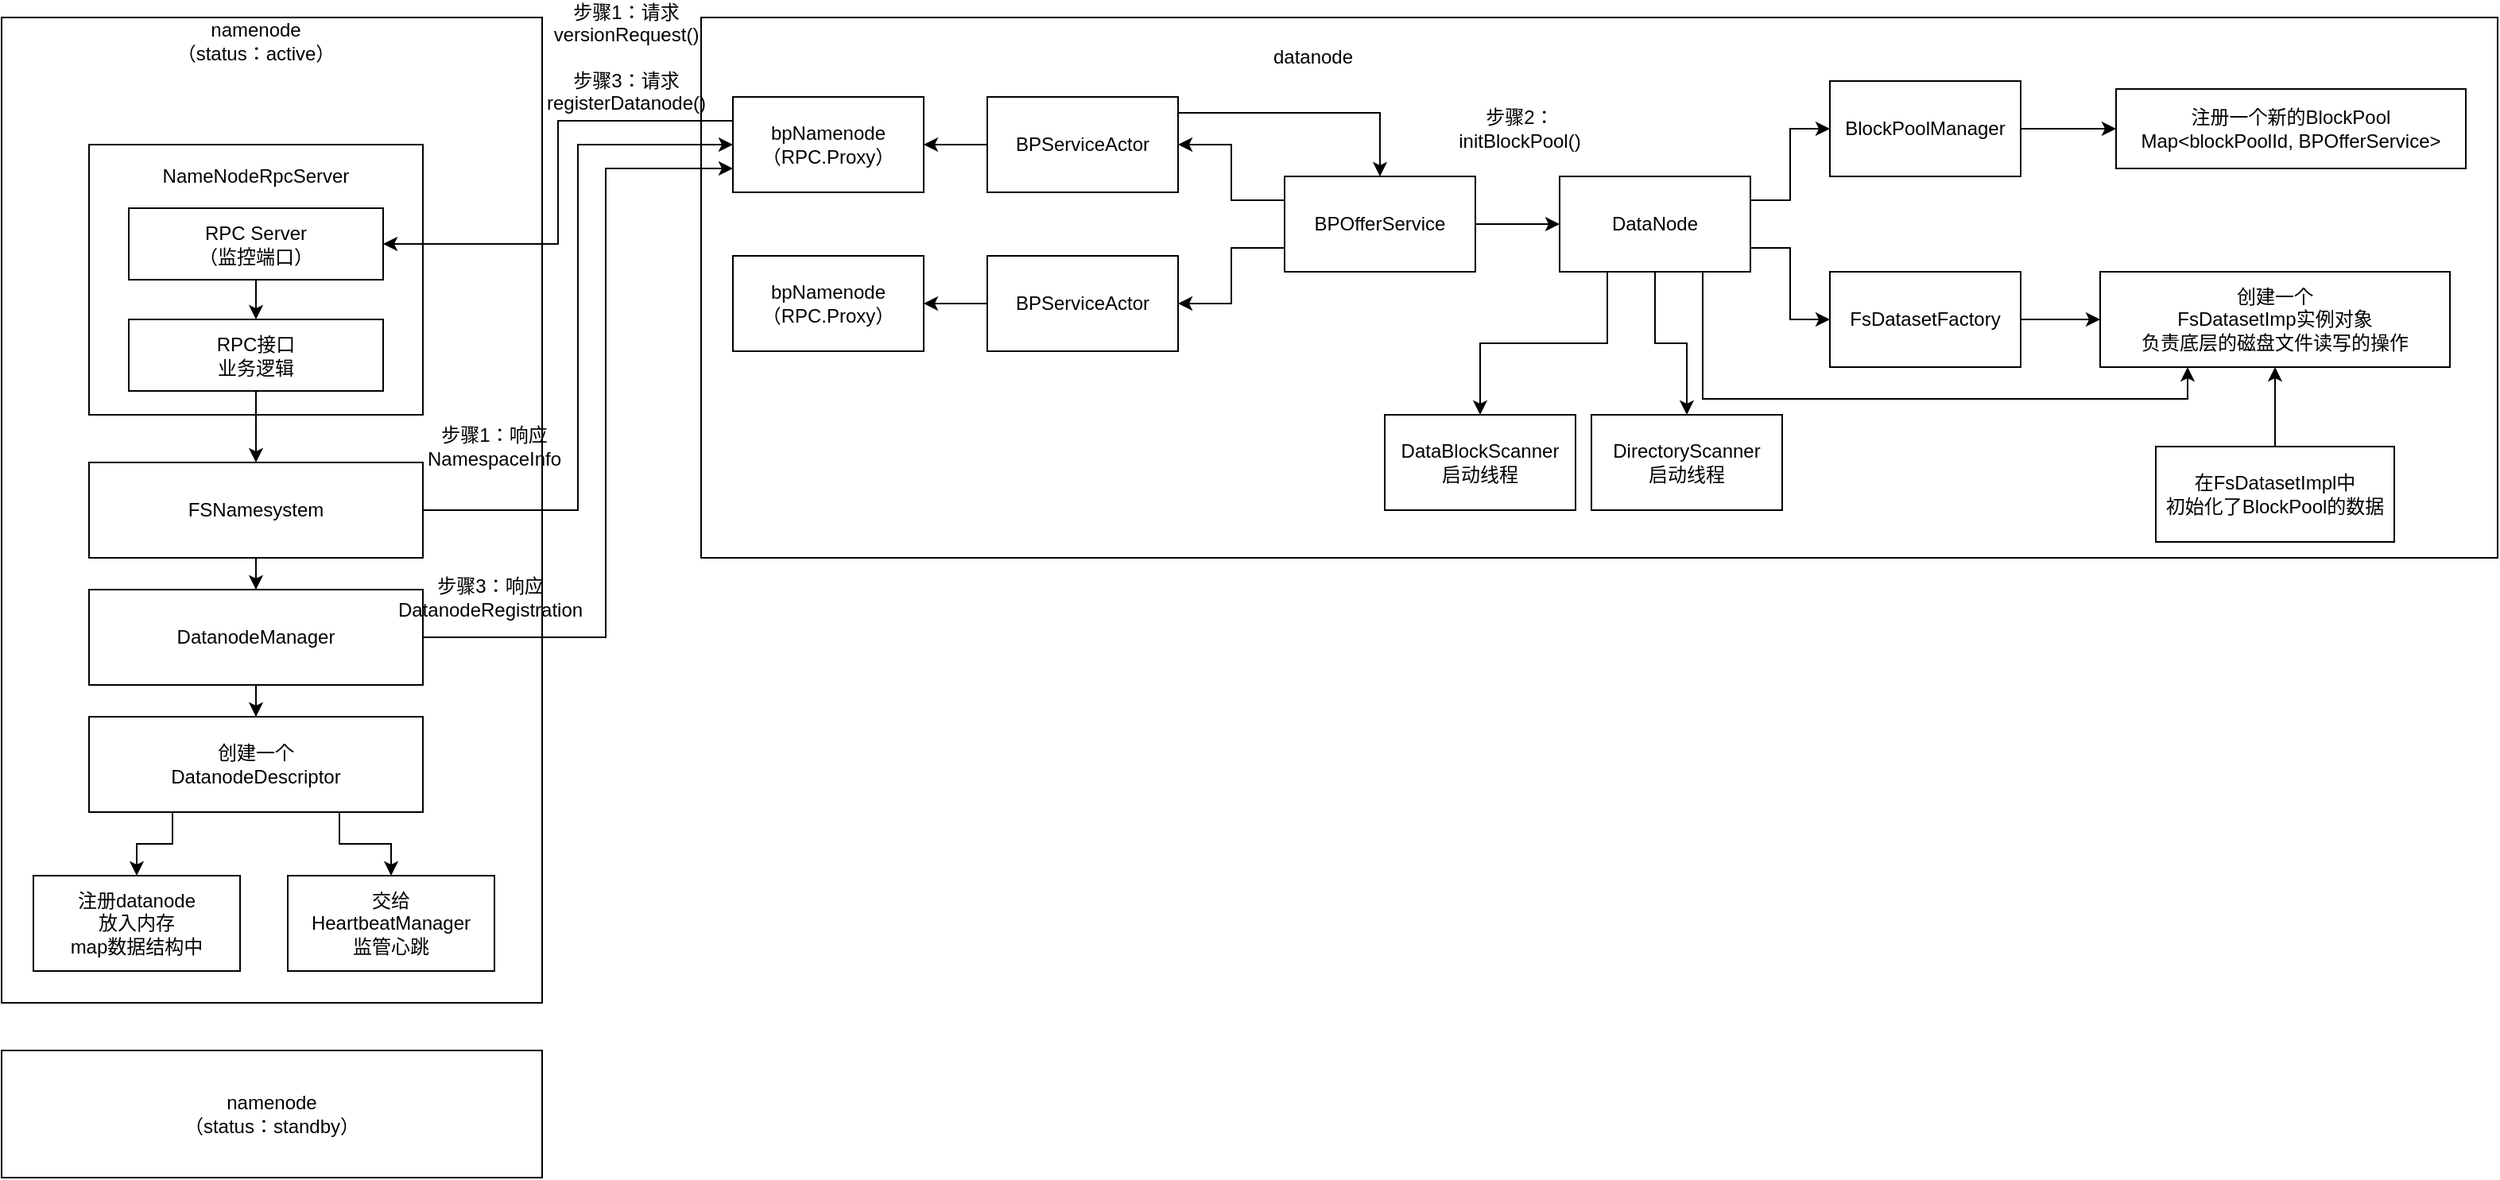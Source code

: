 <mxfile version="12.4.9" type="github">
  <diagram id="hpFnO6dxfgIIIrYWmUpC" name="第 1 页">
    <mxGraphModel dx="1422" dy="713" grid="1" gridSize="10" guides="1" tooltips="1" connect="1" arrows="1" fold="1" page="1" pageScale="1" pageWidth="827" pageHeight="1169" math="0" shadow="0">
      <root>
        <mxCell id="0"/>
        <mxCell id="1" parent="0"/>
        <mxCell id="Xnnz-QXalvESyS4H204h-1" value="" style="rounded=0;whiteSpace=wrap;html=1;" vertex="1" parent="1">
          <mxGeometry x="20" y="90" width="340" height="620" as="geometry"/>
        </mxCell>
        <mxCell id="Xnnz-QXalvESyS4H204h-2" value="namenode&lt;br&gt;（status：active）" style="text;html=1;strokeColor=none;fillColor=none;align=center;verticalAlign=middle;whiteSpace=wrap;rounded=0;" vertex="1" parent="1">
          <mxGeometry x="110" y="90" width="140" height="30" as="geometry"/>
        </mxCell>
        <mxCell id="Xnnz-QXalvESyS4H204h-3" value="" style="rounded=0;whiteSpace=wrap;html=1;" vertex="1" parent="1">
          <mxGeometry x="75" y="170" width="210" height="170" as="geometry"/>
        </mxCell>
        <mxCell id="Xnnz-QXalvESyS4H204h-4" value="NameNodeRpcServer" style="text;html=1;strokeColor=none;fillColor=none;align=center;verticalAlign=middle;whiteSpace=wrap;rounded=0;" vertex="1" parent="1">
          <mxGeometry x="105" y="170" width="150" height="40" as="geometry"/>
        </mxCell>
        <mxCell id="Xnnz-QXalvESyS4H204h-58" style="edgeStyle=orthogonalEdgeStyle;rounded=0;orthogonalLoop=1;jettySize=auto;html=1;entryX=0.5;entryY=0;entryDx=0;entryDy=0;" edge="1" parent="1" source="Xnnz-QXalvESyS4H204h-5" target="Xnnz-QXalvESyS4H204h-6">
          <mxGeometry relative="1" as="geometry"/>
        </mxCell>
        <mxCell id="Xnnz-QXalvESyS4H204h-5" value="RPC Server&lt;br&gt;（监控端口）" style="rounded=0;whiteSpace=wrap;html=1;" vertex="1" parent="1">
          <mxGeometry x="100" y="210" width="160" height="45" as="geometry"/>
        </mxCell>
        <mxCell id="Xnnz-QXalvESyS4H204h-60" style="edgeStyle=orthogonalEdgeStyle;rounded=0;orthogonalLoop=1;jettySize=auto;html=1;exitX=0.5;exitY=1;exitDx=0;exitDy=0;entryX=0.5;entryY=0;entryDx=0;entryDy=0;" edge="1" parent="1" source="Xnnz-QXalvESyS4H204h-6" target="Xnnz-QXalvESyS4H204h-7">
          <mxGeometry relative="1" as="geometry"/>
        </mxCell>
        <mxCell id="Xnnz-QXalvESyS4H204h-6" value="RPC接口&lt;br&gt;业务逻辑" style="rounded=0;whiteSpace=wrap;html=1;" vertex="1" parent="1">
          <mxGeometry x="100" y="280" width="160" height="45" as="geometry"/>
        </mxCell>
        <mxCell id="Xnnz-QXalvESyS4H204h-13" style="edgeStyle=orthogonalEdgeStyle;rounded=0;orthogonalLoop=1;jettySize=auto;html=1;entryX=0.5;entryY=0;entryDx=0;entryDy=0;" edge="1" parent="1" source="Xnnz-QXalvESyS4H204h-7" target="Xnnz-QXalvESyS4H204h-9">
          <mxGeometry relative="1" as="geometry"/>
        </mxCell>
        <mxCell id="Xnnz-QXalvESyS4H204h-7" value="FSNamesystem" style="rounded=0;whiteSpace=wrap;html=1;" vertex="1" parent="1">
          <mxGeometry x="75" y="370" width="210" height="60" as="geometry"/>
        </mxCell>
        <mxCell id="Xnnz-QXalvESyS4H204h-14" style="edgeStyle=orthogonalEdgeStyle;rounded=0;orthogonalLoop=1;jettySize=auto;html=1;entryX=0.5;entryY=0;entryDx=0;entryDy=0;" edge="1" parent="1" source="Xnnz-QXalvESyS4H204h-9" target="Xnnz-QXalvESyS4H204h-10">
          <mxGeometry relative="1" as="geometry"/>
        </mxCell>
        <mxCell id="Xnnz-QXalvESyS4H204h-9" value="DatanodeManager" style="rounded=0;whiteSpace=wrap;html=1;" vertex="1" parent="1">
          <mxGeometry x="75" y="450" width="210" height="60" as="geometry"/>
        </mxCell>
        <mxCell id="Xnnz-QXalvESyS4H204h-16" style="edgeStyle=orthogonalEdgeStyle;rounded=0;orthogonalLoop=1;jettySize=auto;html=1;exitX=0.75;exitY=1;exitDx=0;exitDy=0;" edge="1" parent="1" source="Xnnz-QXalvESyS4H204h-10" target="Xnnz-QXalvESyS4H204h-12">
          <mxGeometry relative="1" as="geometry"/>
        </mxCell>
        <mxCell id="Xnnz-QXalvESyS4H204h-17" style="edgeStyle=orthogonalEdgeStyle;rounded=0;orthogonalLoop=1;jettySize=auto;html=1;exitX=0.25;exitY=1;exitDx=0;exitDy=0;" edge="1" parent="1" source="Xnnz-QXalvESyS4H204h-10" target="Xnnz-QXalvESyS4H204h-11">
          <mxGeometry relative="1" as="geometry"/>
        </mxCell>
        <mxCell id="Xnnz-QXalvESyS4H204h-10" value="创建一个&lt;br&gt;DatanodeDescriptor" style="rounded=0;whiteSpace=wrap;html=1;" vertex="1" parent="1">
          <mxGeometry x="75" y="530" width="210" height="60" as="geometry"/>
        </mxCell>
        <mxCell id="Xnnz-QXalvESyS4H204h-11" value="注册datanode&lt;br&gt;放入内存&lt;br&gt;map数据结构中" style="rounded=0;whiteSpace=wrap;html=1;" vertex="1" parent="1">
          <mxGeometry x="40" y="630" width="130" height="60" as="geometry"/>
        </mxCell>
        <mxCell id="Xnnz-QXalvESyS4H204h-12" value="交给&lt;br&gt;HeartbeatManager&lt;br&gt;监管心跳" style="rounded=0;whiteSpace=wrap;html=1;" vertex="1" parent="1">
          <mxGeometry x="200" y="630" width="130" height="60" as="geometry"/>
        </mxCell>
        <mxCell id="Xnnz-QXalvESyS4H204h-18" value="" style="rounded=0;whiteSpace=wrap;html=1;" vertex="1" parent="1">
          <mxGeometry x="460" y="90" width="1130" height="340" as="geometry"/>
        </mxCell>
        <mxCell id="Xnnz-QXalvESyS4H204h-19" value="datanode" style="text;html=1;strokeColor=none;fillColor=none;align=center;verticalAlign=middle;whiteSpace=wrap;rounded=0;" vertex="1" parent="1">
          <mxGeometry x="780" y="90" width="130" height="50" as="geometry"/>
        </mxCell>
        <mxCell id="Xnnz-QXalvESyS4H204h-47" style="edgeStyle=orthogonalEdgeStyle;rounded=0;orthogonalLoop=1;jettySize=auto;html=1;exitX=0;exitY=0.25;exitDx=0;exitDy=0;entryX=1;entryY=0.5;entryDx=0;entryDy=0;" edge="1" parent="1" source="Xnnz-QXalvESyS4H204h-20" target="Xnnz-QXalvESyS4H204h-5">
          <mxGeometry relative="1" as="geometry"/>
        </mxCell>
        <mxCell id="Xnnz-QXalvESyS4H204h-20" value="bpNamenode&lt;br&gt;（RPC.Proxy）" style="rounded=0;whiteSpace=wrap;html=1;" vertex="1" parent="1">
          <mxGeometry x="480" y="140" width="120" height="60" as="geometry"/>
        </mxCell>
        <mxCell id="Xnnz-QXalvESyS4H204h-21" value="bpNamenode&lt;br&gt;（RPC.Proxy）" style="rounded=0;whiteSpace=wrap;html=1;" vertex="1" parent="1">
          <mxGeometry x="480" y="240" width="120" height="60" as="geometry"/>
        </mxCell>
        <mxCell id="Xnnz-QXalvESyS4H204h-29" style="edgeStyle=orthogonalEdgeStyle;rounded=0;orthogonalLoop=1;jettySize=auto;html=1;exitX=0;exitY=0.5;exitDx=0;exitDy=0;entryX=1;entryY=0.5;entryDx=0;entryDy=0;" edge="1" parent="1" source="Xnnz-QXalvESyS4H204h-22" target="Xnnz-QXalvESyS4H204h-20">
          <mxGeometry relative="1" as="geometry"/>
        </mxCell>
        <mxCell id="Xnnz-QXalvESyS4H204h-51" style="edgeStyle=orthogonalEdgeStyle;rounded=0;orthogonalLoop=1;jettySize=auto;html=1;entryX=0.5;entryY=0;entryDx=0;entryDy=0;" edge="1" parent="1" source="Xnnz-QXalvESyS4H204h-22" target="Xnnz-QXalvESyS4H204h-24">
          <mxGeometry relative="1" as="geometry">
            <Array as="points">
              <mxPoint x="887" y="150"/>
            </Array>
          </mxGeometry>
        </mxCell>
        <mxCell id="Xnnz-QXalvESyS4H204h-22" value="BPServiceActor" style="rounded=0;whiteSpace=wrap;html=1;" vertex="1" parent="1">
          <mxGeometry x="640" y="140" width="120" height="60" as="geometry"/>
        </mxCell>
        <mxCell id="Xnnz-QXalvESyS4H204h-30" style="edgeStyle=orthogonalEdgeStyle;rounded=0;orthogonalLoop=1;jettySize=auto;html=1;entryX=1;entryY=0.5;entryDx=0;entryDy=0;" edge="1" parent="1" source="Xnnz-QXalvESyS4H204h-23" target="Xnnz-QXalvESyS4H204h-21">
          <mxGeometry relative="1" as="geometry"/>
        </mxCell>
        <mxCell id="Xnnz-QXalvESyS4H204h-23" value="BPServiceActor" style="rounded=0;whiteSpace=wrap;html=1;" vertex="1" parent="1">
          <mxGeometry x="640" y="240" width="120" height="60" as="geometry"/>
        </mxCell>
        <mxCell id="Xnnz-QXalvESyS4H204h-26" style="edgeStyle=orthogonalEdgeStyle;rounded=0;orthogonalLoop=1;jettySize=auto;html=1;" edge="1" parent="1" source="Xnnz-QXalvESyS4H204h-24" target="Xnnz-QXalvESyS4H204h-25">
          <mxGeometry relative="1" as="geometry"/>
        </mxCell>
        <mxCell id="Xnnz-QXalvESyS4H204h-27" style="edgeStyle=orthogonalEdgeStyle;rounded=0;orthogonalLoop=1;jettySize=auto;html=1;exitX=0;exitY=0.25;exitDx=0;exitDy=0;entryX=1;entryY=0.5;entryDx=0;entryDy=0;" edge="1" parent="1" source="Xnnz-QXalvESyS4H204h-24" target="Xnnz-QXalvESyS4H204h-22">
          <mxGeometry relative="1" as="geometry"/>
        </mxCell>
        <mxCell id="Xnnz-QXalvESyS4H204h-28" style="edgeStyle=orthogonalEdgeStyle;rounded=0;orthogonalLoop=1;jettySize=auto;html=1;exitX=0;exitY=0.75;exitDx=0;exitDy=0;" edge="1" parent="1" source="Xnnz-QXalvESyS4H204h-24" target="Xnnz-QXalvESyS4H204h-23">
          <mxGeometry relative="1" as="geometry"/>
        </mxCell>
        <mxCell id="Xnnz-QXalvESyS4H204h-24" value="BPOfferService" style="rounded=0;whiteSpace=wrap;html=1;" vertex="1" parent="1">
          <mxGeometry x="827" y="190" width="120" height="60" as="geometry"/>
        </mxCell>
        <mxCell id="Xnnz-QXalvESyS4H204h-33" style="edgeStyle=orthogonalEdgeStyle;rounded=0;orthogonalLoop=1;jettySize=auto;html=1;exitX=0.25;exitY=1;exitDx=0;exitDy=0;" edge="1" parent="1" source="Xnnz-QXalvESyS4H204h-25" target="Xnnz-QXalvESyS4H204h-31">
          <mxGeometry relative="1" as="geometry"/>
        </mxCell>
        <mxCell id="Xnnz-QXalvESyS4H204h-34" style="edgeStyle=orthogonalEdgeStyle;rounded=0;orthogonalLoop=1;jettySize=auto;html=1;exitX=0.5;exitY=1;exitDx=0;exitDy=0;entryX=0.5;entryY=0;entryDx=0;entryDy=0;" edge="1" parent="1" source="Xnnz-QXalvESyS4H204h-25" target="Xnnz-QXalvESyS4H204h-32">
          <mxGeometry relative="1" as="geometry"/>
        </mxCell>
        <mxCell id="Xnnz-QXalvESyS4H204h-37" style="edgeStyle=orthogonalEdgeStyle;rounded=0;orthogonalLoop=1;jettySize=auto;html=1;exitX=1;exitY=0.25;exitDx=0;exitDy=0;entryX=0;entryY=0.5;entryDx=0;entryDy=0;" edge="1" parent="1" source="Xnnz-QXalvESyS4H204h-25" target="Xnnz-QXalvESyS4H204h-35">
          <mxGeometry relative="1" as="geometry"/>
        </mxCell>
        <mxCell id="Xnnz-QXalvESyS4H204h-38" style="edgeStyle=orthogonalEdgeStyle;rounded=0;orthogonalLoop=1;jettySize=auto;html=1;exitX=1;exitY=0.75;exitDx=0;exitDy=0;entryX=0;entryY=0.5;entryDx=0;entryDy=0;" edge="1" parent="1" source="Xnnz-QXalvESyS4H204h-25" target="Xnnz-QXalvESyS4H204h-36">
          <mxGeometry relative="1" as="geometry"/>
        </mxCell>
        <mxCell id="Xnnz-QXalvESyS4H204h-43" style="edgeStyle=orthogonalEdgeStyle;rounded=0;orthogonalLoop=1;jettySize=auto;html=1;exitX=0.75;exitY=1;exitDx=0;exitDy=0;entryX=0.25;entryY=1;entryDx=0;entryDy=0;" edge="1" parent="1" source="Xnnz-QXalvESyS4H204h-25" target="Xnnz-QXalvESyS4H204h-40">
          <mxGeometry relative="1" as="geometry"/>
        </mxCell>
        <mxCell id="Xnnz-QXalvESyS4H204h-25" value="DataNode" style="rounded=0;whiteSpace=wrap;html=1;" vertex="1" parent="1">
          <mxGeometry x="1000" y="190" width="120" height="60" as="geometry"/>
        </mxCell>
        <mxCell id="Xnnz-QXalvESyS4H204h-31" value="DataBlockScanner&lt;br&gt;启动线程" style="rounded=0;whiteSpace=wrap;html=1;" vertex="1" parent="1">
          <mxGeometry x="890" y="340" width="120" height="60" as="geometry"/>
        </mxCell>
        <mxCell id="Xnnz-QXalvESyS4H204h-32" value="DirectoryScanner&lt;br&gt;启动线程" style="rounded=0;whiteSpace=wrap;html=1;" vertex="1" parent="1">
          <mxGeometry x="1020" y="340" width="120" height="60" as="geometry"/>
        </mxCell>
        <mxCell id="Xnnz-QXalvESyS4H204h-41" style="edgeStyle=orthogonalEdgeStyle;rounded=0;orthogonalLoop=1;jettySize=auto;html=1;" edge="1" parent="1" source="Xnnz-QXalvESyS4H204h-35" target="Xnnz-QXalvESyS4H204h-39">
          <mxGeometry relative="1" as="geometry"/>
        </mxCell>
        <mxCell id="Xnnz-QXalvESyS4H204h-35" value="BlockPoolManager" style="rounded=0;whiteSpace=wrap;html=1;" vertex="1" parent="1">
          <mxGeometry x="1170" y="130" width="120" height="60" as="geometry"/>
        </mxCell>
        <mxCell id="Xnnz-QXalvESyS4H204h-42" style="edgeStyle=orthogonalEdgeStyle;rounded=0;orthogonalLoop=1;jettySize=auto;html=1;" edge="1" parent="1" source="Xnnz-QXalvESyS4H204h-36" target="Xnnz-QXalvESyS4H204h-40">
          <mxGeometry relative="1" as="geometry"/>
        </mxCell>
        <mxCell id="Xnnz-QXalvESyS4H204h-36" value="FsDatasetFactory" style="rounded=0;whiteSpace=wrap;html=1;" vertex="1" parent="1">
          <mxGeometry x="1170" y="250" width="120" height="60" as="geometry"/>
        </mxCell>
        <mxCell id="Xnnz-QXalvESyS4H204h-39" value="注册一个新的BlockPool&lt;br&gt;Map&amp;lt;blockPoolId, BPOfferService&amp;gt;" style="rounded=0;whiteSpace=wrap;html=1;" vertex="1" parent="1">
          <mxGeometry x="1350" y="135" width="220" height="50" as="geometry"/>
        </mxCell>
        <mxCell id="Xnnz-QXalvESyS4H204h-40" value="创建一个&lt;br&gt;FsDatasetImp实例对象&lt;br&gt;负责底层的磁盘文件读写的操作" style="rounded=0;whiteSpace=wrap;html=1;" vertex="1" parent="1">
          <mxGeometry x="1340" y="250" width="220" height="60" as="geometry"/>
        </mxCell>
        <mxCell id="Xnnz-QXalvESyS4H204h-46" style="edgeStyle=orthogonalEdgeStyle;rounded=0;orthogonalLoop=1;jettySize=auto;html=1;entryX=0.5;entryY=1;entryDx=0;entryDy=0;" edge="1" parent="1" source="Xnnz-QXalvESyS4H204h-44" target="Xnnz-QXalvESyS4H204h-40">
          <mxGeometry relative="1" as="geometry"/>
        </mxCell>
        <mxCell id="Xnnz-QXalvESyS4H204h-44" value="在FsDatasetImpl中&lt;br&gt;初始化了BlockPool的数据" style="rounded=0;whiteSpace=wrap;html=1;" vertex="1" parent="1">
          <mxGeometry x="1375" y="360" width="150" height="60" as="geometry"/>
        </mxCell>
        <mxCell id="Xnnz-QXalvESyS4H204h-48" value="步骤1：请求&lt;br&gt;versionRequest()&lt;br&gt;&lt;br&gt;步骤3：请求&lt;br&gt;registerDatanode()" style="text;html=1;strokeColor=none;fillColor=none;align=center;verticalAlign=middle;whiteSpace=wrap;rounded=0;" vertex="1" parent="1">
          <mxGeometry x="323" y="92.5" width="180" height="45" as="geometry"/>
        </mxCell>
        <mxCell id="Xnnz-QXalvESyS4H204h-50" style="edgeStyle=orthogonalEdgeStyle;rounded=0;orthogonalLoop=1;jettySize=auto;html=1;entryX=0;entryY=0.5;entryDx=0;entryDy=0;" edge="1" parent="1" source="Xnnz-QXalvESyS4H204h-7" target="Xnnz-QXalvESyS4H204h-20">
          <mxGeometry relative="1" as="geometry"/>
        </mxCell>
        <mxCell id="Xnnz-QXalvESyS4H204h-52" value="步骤2：initBlockPool()" style="text;html=1;strokeColor=none;fillColor=none;align=center;verticalAlign=middle;whiteSpace=wrap;rounded=0;" vertex="1" parent="1">
          <mxGeometry x="930" y="150" width="90" height="20" as="geometry"/>
        </mxCell>
        <mxCell id="Xnnz-QXalvESyS4H204h-53" value="步骤1：响应&lt;br&gt;NamespaceInfo" style="text;html=1;strokeColor=none;fillColor=none;align=center;verticalAlign=middle;whiteSpace=wrap;rounded=0;" vertex="1" parent="1">
          <mxGeometry x="295" y="350" width="70" height="20" as="geometry"/>
        </mxCell>
        <mxCell id="Xnnz-QXalvESyS4H204h-54" style="edgeStyle=orthogonalEdgeStyle;rounded=0;orthogonalLoop=1;jettySize=auto;html=1;exitX=0.5;exitY=1;exitDx=0;exitDy=0;" edge="1" parent="1" source="Xnnz-QXalvESyS4H204h-53" target="Xnnz-QXalvESyS4H204h-53">
          <mxGeometry relative="1" as="geometry"/>
        </mxCell>
        <mxCell id="Xnnz-QXalvESyS4H204h-56" value="步骤3：响应&lt;br&gt;DatanodeRegistration" style="text;html=1;strokeColor=none;fillColor=none;align=center;verticalAlign=middle;whiteSpace=wrap;rounded=0;" vertex="1" parent="1">
          <mxGeometry x="290" y="440" width="75" height="30" as="geometry"/>
        </mxCell>
        <mxCell id="Xnnz-QXalvESyS4H204h-57" value="namenode&lt;br&gt;（status：standby）" style="rounded=0;whiteSpace=wrap;html=1;" vertex="1" parent="1">
          <mxGeometry x="20" y="740" width="340" height="80" as="geometry"/>
        </mxCell>
        <mxCell id="Xnnz-QXalvESyS4H204h-55" style="edgeStyle=orthogonalEdgeStyle;rounded=0;orthogonalLoop=1;jettySize=auto;html=1;entryX=0;entryY=0.75;entryDx=0;entryDy=0;" edge="1" parent="1" source="Xnnz-QXalvESyS4H204h-9" target="Xnnz-QXalvESyS4H204h-20">
          <mxGeometry relative="1" as="geometry">
            <Array as="points">
              <mxPoint x="400" y="480"/>
              <mxPoint x="400" y="185"/>
            </Array>
          </mxGeometry>
        </mxCell>
      </root>
    </mxGraphModel>
  </diagram>
</mxfile>
